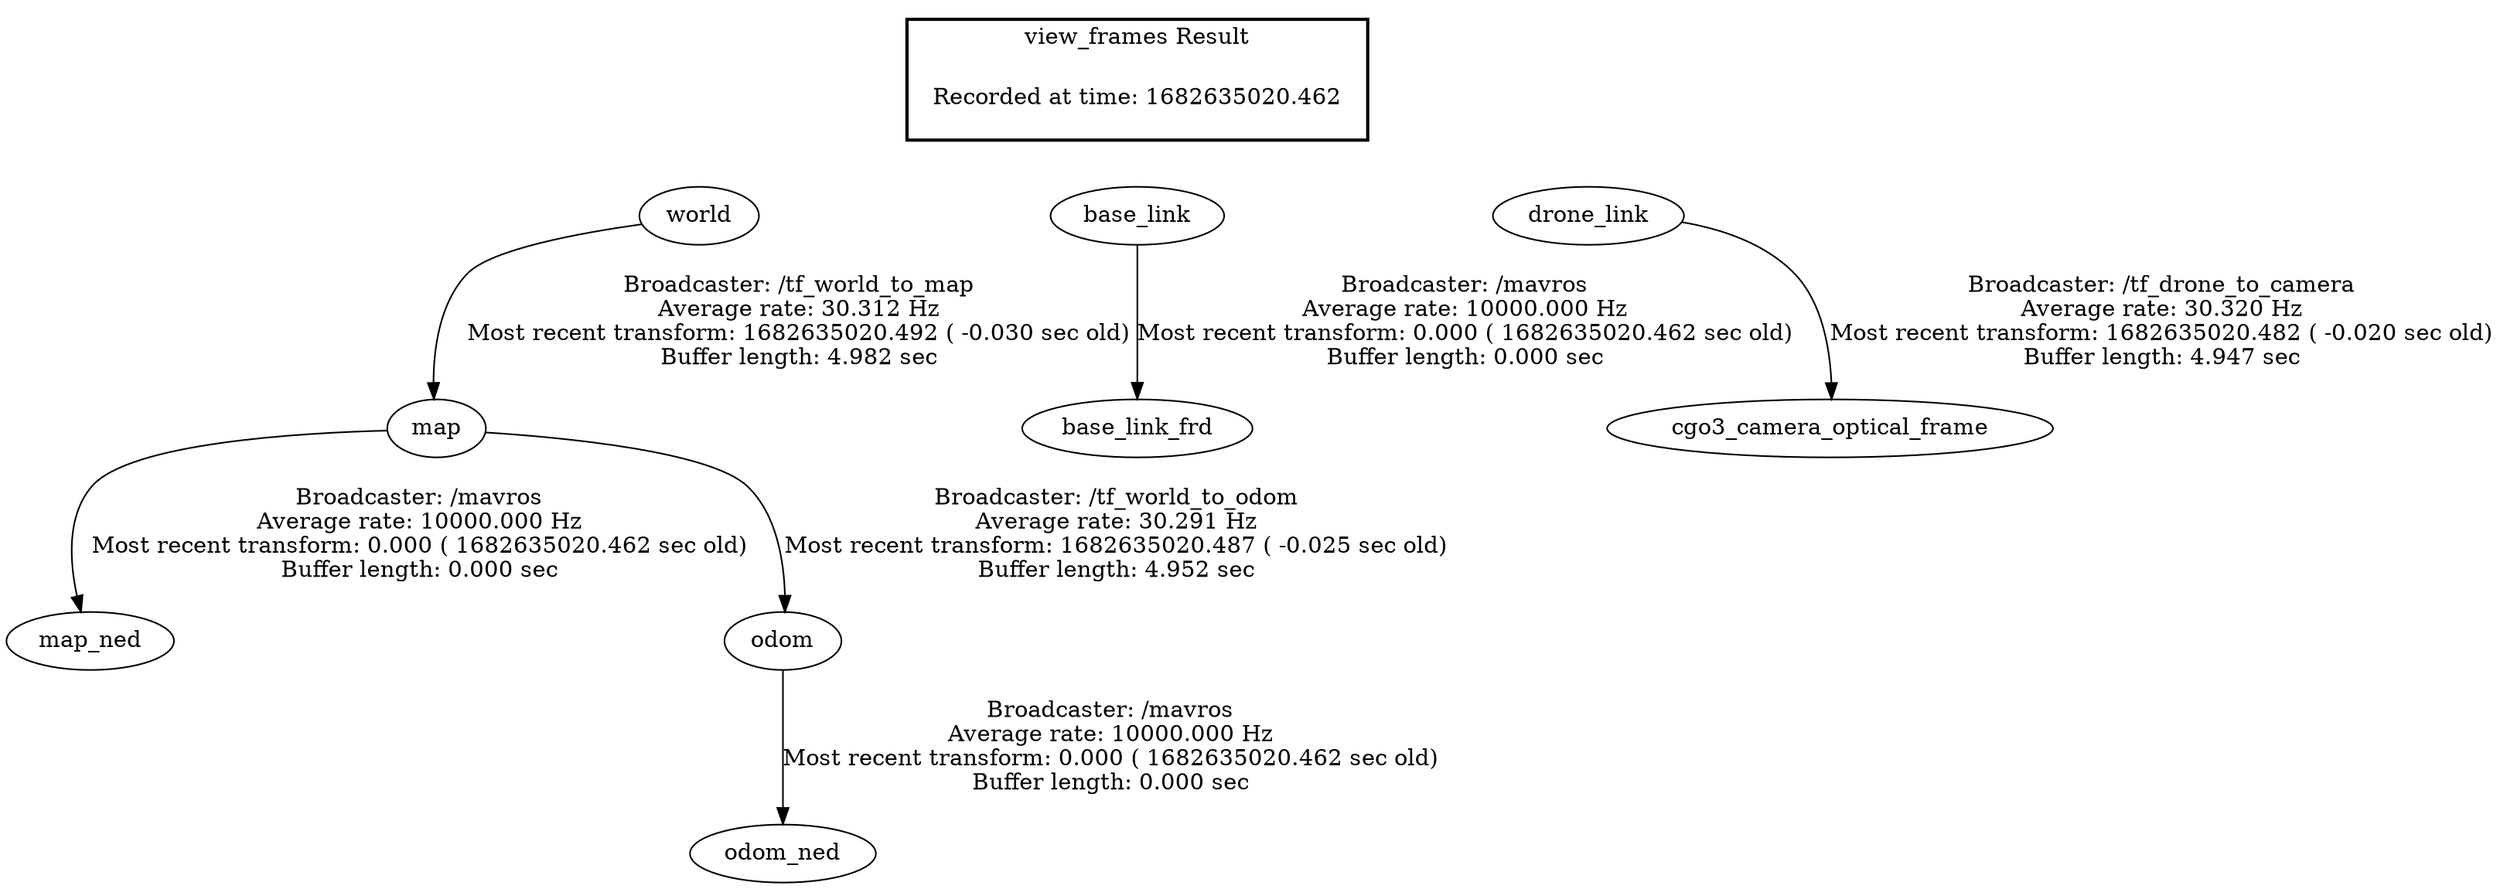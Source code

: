 digraph G {
"world" -> "map"[label="Broadcaster: /tf_world_to_map\nAverage rate: 30.312 Hz\nMost recent transform: 1682635020.492 ( -0.030 sec old)\nBuffer length: 4.982 sec\n"];
"map" -> "map_ned"[label="Broadcaster: /mavros\nAverage rate: 10000.000 Hz\nMost recent transform: 0.000 ( 1682635020.462 sec old)\nBuffer length: 0.000 sec\n"];
"odom" -> "odom_ned"[label="Broadcaster: /mavros\nAverage rate: 10000.000 Hz\nMost recent transform: 0.000 ( 1682635020.462 sec old)\nBuffer length: 0.000 sec\n"];
"map" -> "odom"[label="Broadcaster: /tf_world_to_odom\nAverage rate: 30.291 Hz\nMost recent transform: 1682635020.487 ( -0.025 sec old)\nBuffer length: 4.952 sec\n"];
"base_link" -> "base_link_frd"[label="Broadcaster: /mavros\nAverage rate: 10000.000 Hz\nMost recent transform: 0.000 ( 1682635020.462 sec old)\nBuffer length: 0.000 sec\n"];
"drone_link" -> "cgo3_camera_optical_frame"[label="Broadcaster: /tf_drone_to_camera\nAverage rate: 30.320 Hz\nMost recent transform: 1682635020.482 ( -0.020 sec old)\nBuffer length: 4.947 sec\n"];
edge [style=invis];
 subgraph cluster_legend { style=bold; color=black; label ="view_frames Result";
"Recorded at time: 1682635020.462"[ shape=plaintext ] ;
 }->"world";
edge [style=invis];
 subgraph cluster_legend { style=bold; color=black; label ="view_frames Result";
"Recorded at time: 1682635020.462"[ shape=plaintext ] ;
 }->"base_link";
edge [style=invis];
 subgraph cluster_legend { style=bold; color=black; label ="view_frames Result";
"Recorded at time: 1682635020.462"[ shape=plaintext ] ;
 }->"drone_link";
}